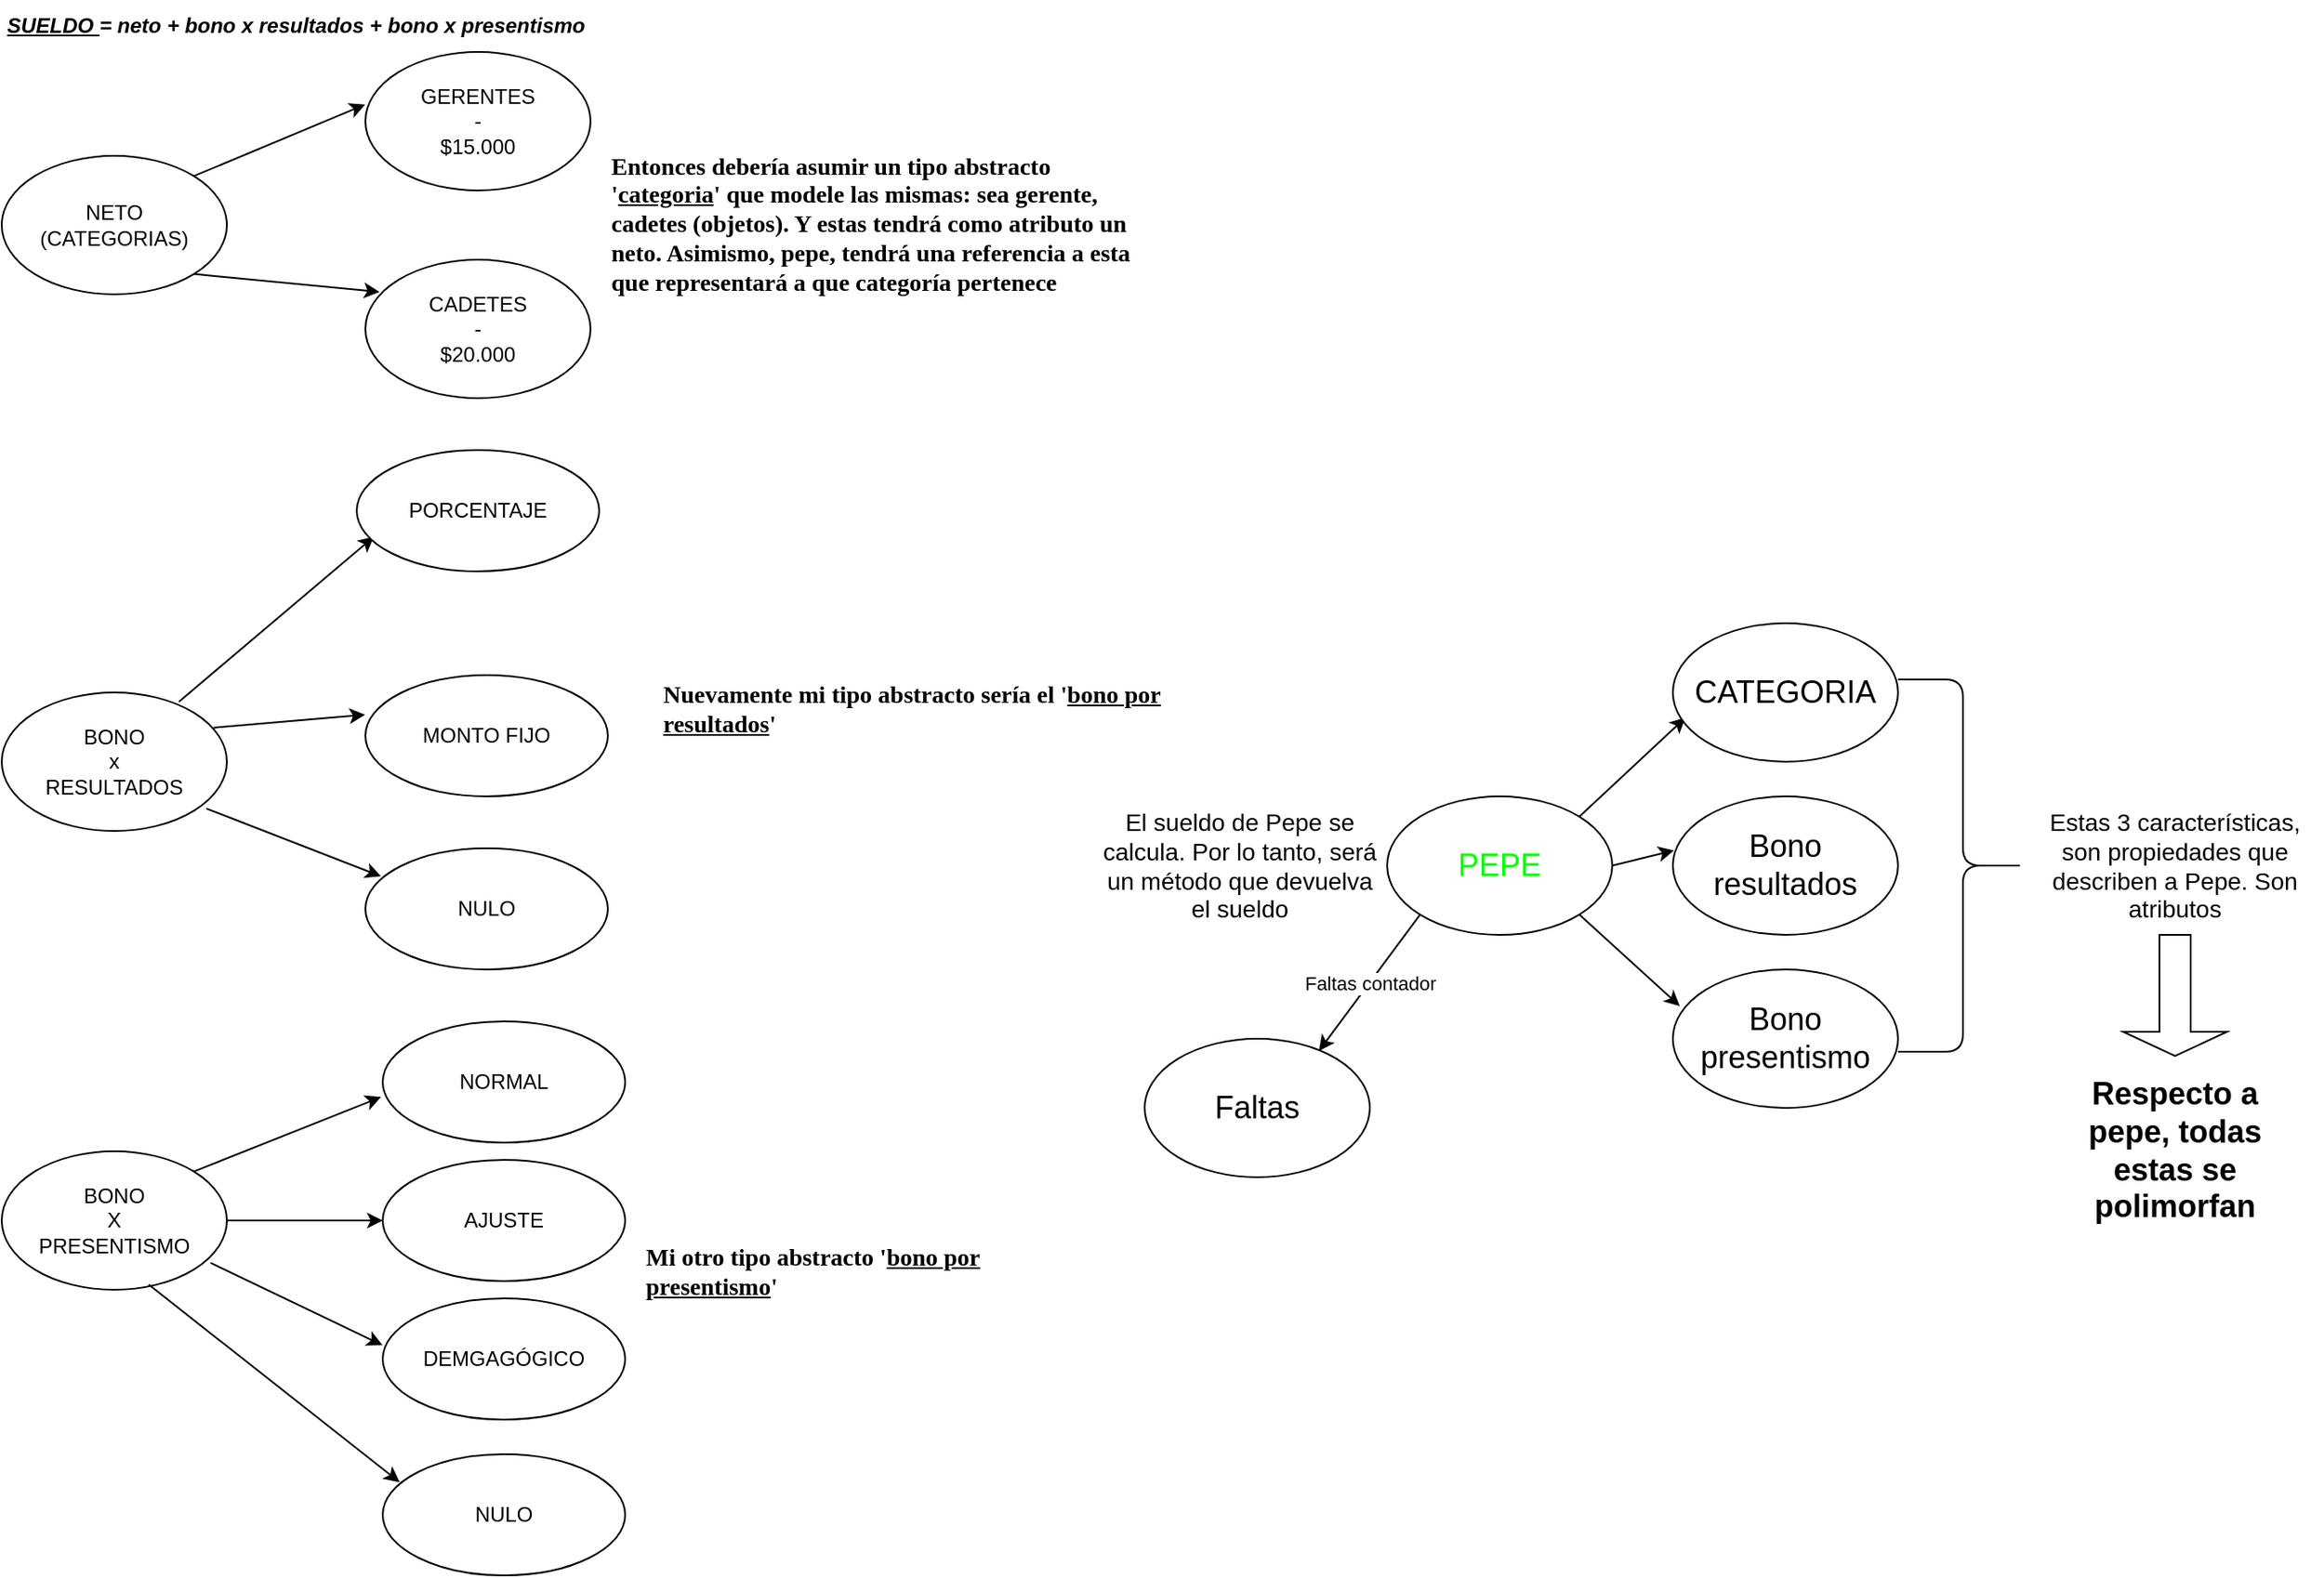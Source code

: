 <mxfile>
    <diagram id="2vCs8MfiK8aJ5e3EdZrz" name="Page-1">
        <mxGraphModel dx="956" dy="916" grid="1" gridSize="10" guides="1" tooltips="1" connect="1" arrows="1" fold="1" page="1" pageScale="1" pageWidth="850" pageHeight="1100" math="0" shadow="0">
            <root>
                <mxCell id="0"/>
                <mxCell id="1" parent="0"/>
                <mxCell id="17" value="&lt;u&gt;SUELDO &lt;/u&gt;= &lt;font style=&quot;color: light-dark(rgb(0, 0, 0), rgb(255, 51, 51));&quot;&gt;neto &lt;/font&gt;+ &lt;font style=&quot;&quot;&gt;&lt;font style=&quot;color: light-dark(rgb(0, 0, 0), rgb(0, 255, 0));&quot;&gt;bono &lt;/font&gt;&lt;font style=&quot;&quot;&gt;&lt;font style=&quot;color: light-dark(rgb(0, 0, 0), rgb(0, 255, 0));&quot;&gt;x&lt;/font&gt; &lt;/font&gt;&lt;/font&gt;&lt;font&gt;&lt;font style=&quot;color: light-dark(rgb(0, 0, 0), rgb(0, 255, 0));&quot;&gt;resultados&lt;/font&gt; &lt;/font&gt;+ &lt;font style=&quot;color: light-dark(rgb(0, 0, 0), rgb(255, 255, 0));&quot;&gt;bono x presentismo&lt;/font&gt;" style="text;align=center;html=1;verticalAlign=middle;whiteSpace=wrap;rounded=0;fontStyle=3" parent="1" vertex="1">
                    <mxGeometry x="10" y="70" width="340" height="30" as="geometry"/>
                </mxCell>
                <mxCell id="24" value="&lt;span&gt;&lt;font style=&quot;color: light-dark(rgb(0, 0, 0), rgb(255, 51, 51));&quot;&gt;NETO&lt;/font&gt;&lt;/span&gt;&lt;div style=&quot;scrollbar-color: rgb(75, 75, 75) rgb(27, 29, 30);&quot;&gt;&lt;font style=&quot;color: light-dark(rgb(0, 0, 0), rgb(255, 51, 51));&quot;&gt;(CATEGORIAS)&lt;/font&gt;&lt;/div&gt;" style="ellipse;whiteSpace=wrap;html=1;" parent="1" vertex="1">
                    <mxGeometry x="10" y="160" width="130" height="80" as="geometry"/>
                </mxCell>
                <mxCell id="26" value="GERENTES&lt;div&gt;-&lt;/div&gt;&lt;div&gt;$15.000&lt;/div&gt;" style="ellipse;whiteSpace=wrap;html=1;" parent="1" vertex="1">
                    <mxGeometry x="220" y="100" width="130" height="80" as="geometry"/>
                </mxCell>
                <mxCell id="27" value="CADETES&lt;div&gt;-&lt;/div&gt;&lt;div&gt;$20.000&lt;/div&gt;" style="ellipse;whiteSpace=wrap;html=1;" parent="1" vertex="1">
                    <mxGeometry x="220" y="220" width="130" height="80" as="geometry"/>
                </mxCell>
                <mxCell id="30" value="&lt;h4&gt;&lt;font style=&quot;font-size: 14px;&quot; face=&quot;Verdana&quot;&gt;Entonces debería asumir un tipo abstracto &#39;&lt;u&gt;categoria&lt;/u&gt;&#39; que modele las mismas: sea gerente, cadetes (objetos). Y estas tendrá como atributo un neto. Asimismo, pepe, tendrá una referencia a esta que representará a que categoría pertenece&lt;/font&gt;&lt;/h4&gt;" style="text;strokeColor=none;align=left;fillColor=none;html=1;verticalAlign=middle;whiteSpace=wrap;rounded=0;fontFamily=Verdana;fontSize=12;" parent="1" vertex="1">
                    <mxGeometry x="360" y="170" width="310" height="60" as="geometry"/>
                </mxCell>
                <mxCell id="31" value="&lt;font style=&quot;color: light-dark(rgb(0, 0, 0), rgb(0, 255, 0));&quot;&gt;BONO&lt;/font&gt;&lt;div&gt;&lt;font style=&quot;color: light-dark(rgb(0, 0, 0), rgb(0, 255, 0));&quot;&gt;x&lt;/font&gt;&lt;/div&gt;&lt;div&gt;&lt;font style=&quot;color: light-dark(rgb(0, 0, 0), rgb(0, 255, 0));&quot;&gt;RESULTADOS&lt;/font&gt;&lt;/div&gt;" style="ellipse;whiteSpace=wrap;html=1;" parent="1" vertex="1">
                    <mxGeometry x="10" y="470" width="130" height="80" as="geometry"/>
                </mxCell>
                <mxCell id="32" value="" style="edgeStyle=none;orthogonalLoop=1;jettySize=auto;html=1;entryX=0.071;entryY=0.714;entryDx=0;entryDy=0;entryPerimeter=0;exitX=0.787;exitY=0.067;exitDx=0;exitDy=0;exitPerimeter=0;" parent="1" source="31" target="34" edge="1">
                    <mxGeometry width="80" relative="1" as="geometry">
                        <mxPoint x="130" y="540" as="sourcePoint"/>
                        <mxPoint x="200" y="500" as="targetPoint"/>
                        <Array as="points"/>
                    </mxGeometry>
                </mxCell>
                <mxCell id="34" value="PORCENTAJE" style="ellipse;whiteSpace=wrap;html=1;" parent="1" vertex="1">
                    <mxGeometry x="215" y="330" width="140" height="70" as="geometry"/>
                </mxCell>
                <mxCell id="35" value="MONTO FIJO" style="ellipse;whiteSpace=wrap;html=1;" parent="1" vertex="1">
                    <mxGeometry x="220" y="460" width="140" height="70" as="geometry"/>
                </mxCell>
                <mxCell id="36" value="" style="edgeStyle=none;orthogonalLoop=1;jettySize=auto;html=1;entryX=-0.001;entryY=0.326;entryDx=0;entryDy=0;entryPerimeter=0;exitX=0.941;exitY=0.254;exitDx=0;exitDy=0;exitPerimeter=0;" parent="1" source="31" target="35" edge="1">
                    <mxGeometry width="80" relative="1" as="geometry">
                        <mxPoint x="140" y="560" as="sourcePoint"/>
                        <mxPoint x="220" y="520" as="targetPoint"/>
                        <Array as="points"/>
                    </mxGeometry>
                </mxCell>
                <mxCell id="40" value="NULO" style="ellipse;whiteSpace=wrap;html=1;" parent="1" vertex="1">
                    <mxGeometry x="220" y="560" width="140" height="70" as="geometry"/>
                </mxCell>
                <mxCell id="41" value="" style="edgeStyle=none;orthogonalLoop=1;jettySize=auto;html=1;exitX=0.909;exitY=0.838;exitDx=0;exitDy=0;exitPerimeter=0;entryX=0.064;entryY=0.231;entryDx=0;entryDy=0;entryPerimeter=0;" parent="1" source="31" target="40" edge="1">
                    <mxGeometry width="80" relative="1" as="geometry">
                        <mxPoint x="130" y="602" as="sourcePoint"/>
                        <mxPoint x="210" y="650" as="targetPoint"/>
                        <Array as="points"/>
                    </mxGeometry>
                </mxCell>
                <mxCell id="42" value="" style="edgeStyle=none;orthogonalLoop=1;jettySize=auto;html=1;entryX=-0.001;entryY=0.379;entryDx=0;entryDy=0;entryPerimeter=0;exitX=1;exitY=0;exitDx=0;exitDy=0;" parent="1" source="24" target="26" edge="1">
                    <mxGeometry width="80" relative="1" as="geometry">
                        <mxPoint x="140" y="185" as="sourcePoint"/>
                        <mxPoint x="240" y="95" as="targetPoint"/>
                        <Array as="points"/>
                    </mxGeometry>
                </mxCell>
                <mxCell id="43" value="" style="edgeStyle=none;orthogonalLoop=1;jettySize=auto;html=1;entryX=0.063;entryY=0.233;entryDx=0;entryDy=0;entryPerimeter=0;exitX=1;exitY=1;exitDx=0;exitDy=0;" parent="1" source="24" target="27" edge="1">
                    <mxGeometry width="80" relative="1" as="geometry">
                        <mxPoint x="140" y="240" as="sourcePoint"/>
                        <mxPoint x="239" y="198" as="targetPoint"/>
                        <Array as="points"/>
                    </mxGeometry>
                </mxCell>
                <mxCell id="44" value="&lt;h4&gt;&lt;span style=&quot;font-size: 14px;&quot;&gt;Nuevamente mi tipo abstracto sería el &#39;&lt;u&gt;bono por resultados&lt;/u&gt;&#39;&lt;/span&gt;&lt;/h4&gt;" style="text;strokeColor=none;align=left;fillColor=none;html=1;verticalAlign=middle;whiteSpace=wrap;rounded=0;fontFamily=Verdana;fontSize=12;" parent="1" vertex="1">
                    <mxGeometry x="390" y="450" width="310" height="60" as="geometry"/>
                </mxCell>
                <mxCell id="45" value="&lt;font style=&quot;color: light-dark(rgb(0, 255, 0), rgb(255, 255, 255)); font-size: 18px;&quot;&gt;PEPE&lt;/font&gt;" style="ellipse;whiteSpace=wrap;html=1;" parent="1" vertex="1">
                    <mxGeometry x="810" y="530" width="130" height="80" as="geometry"/>
                </mxCell>
                <mxCell id="46" value="" style="edgeStyle=none;orthogonalLoop=1;jettySize=auto;html=1;exitX=1;exitY=0;exitDx=0;exitDy=0;entryX=0.056;entryY=0.681;entryDx=0;entryDy=0;entryPerimeter=0;" parent="1" source="45" target="47" edge="1">
                    <mxGeometry width="80" relative="1" as="geometry">
                        <mxPoint x="960" y="530" as="sourcePoint"/>
                        <mxPoint x="980" y="480" as="targetPoint"/>
                        <Array as="points"/>
                    </mxGeometry>
                </mxCell>
                <mxCell id="47" value="&lt;span style=&quot;font-size: 18px;&quot;&gt;&lt;font style=&quot;color: light-dark(rgb(0, 0, 0), rgb(255, 51, 51));&quot;&gt;CATEGORIA&lt;/font&gt;&lt;/span&gt;" style="ellipse;whiteSpace=wrap;html=1;" parent="1" vertex="1">
                    <mxGeometry x="975" y="430" width="130" height="80" as="geometry"/>
                </mxCell>
                <mxCell id="48" value="&lt;font style=&quot;font-size: 14px;&quot;&gt;El sueldo de Pepe se calcula. Por lo tanto, será un método que devuelva el sueldo&lt;/font&gt;" style="text;strokeColor=none;align=center;fillColor=none;html=1;verticalAlign=middle;whiteSpace=wrap;rounded=0;" parent="1" vertex="1">
                    <mxGeometry x="640" y="555" width="170" height="30" as="geometry"/>
                </mxCell>
                <mxCell id="49" value="&lt;span style=&quot;font-size: 18px;&quot;&gt;&lt;font style=&quot;color: light-dark(rgb(0, 0, 0), rgb(0, 255, 0));&quot;&gt;Bono resultados&lt;/font&gt;&lt;/span&gt;" style="ellipse;whiteSpace=wrap;html=1;" parent="1" vertex="1">
                    <mxGeometry x="975" y="530" width="130" height="80" as="geometry"/>
                </mxCell>
                <mxCell id="50" value="&lt;span style=&quot;font-size: 18px;&quot;&gt;&lt;font style=&quot;color: light-dark(rgb(0, 0, 0), rgb(255, 255, 0));&quot;&gt;Bono presentismo&lt;/font&gt;&lt;/span&gt;" style="ellipse;whiteSpace=wrap;html=1;" parent="1" vertex="1">
                    <mxGeometry x="975" y="630" width="130" height="80" as="geometry"/>
                </mxCell>
                <mxCell id="51" value="" style="edgeStyle=none;orthogonalLoop=1;jettySize=auto;html=1;exitX=1;exitY=0.5;exitDx=0;exitDy=0;entryX=0.005;entryY=0.39;entryDx=0;entryDy=0;entryPerimeter=0;" parent="1" source="45" target="49" edge="1">
                    <mxGeometry width="80" relative="1" as="geometry">
                        <mxPoint x="940" y="578" as="sourcePoint"/>
                        <mxPoint x="1001" y="520" as="targetPoint"/>
                        <Array as="points"/>
                    </mxGeometry>
                </mxCell>
                <mxCell id="52" value="" style="edgeStyle=none;orthogonalLoop=1;jettySize=auto;html=1;exitX=1;exitY=1;exitDx=0;exitDy=0;entryX=0.031;entryY=0.265;entryDx=0;entryDy=0;entryPerimeter=0;" parent="1" source="45" target="50" edge="1">
                    <mxGeometry width="80" relative="1" as="geometry">
                        <mxPoint x="934" y="599" as="sourcePoint"/>
                        <mxPoint x="970" y="590" as="targetPoint"/>
                        <Array as="points"/>
                    </mxGeometry>
                </mxCell>
                <mxCell id="54" value="" style="shape=curlyBracket;whiteSpace=wrap;html=1;rounded=1;flipH=1;labelPosition=right;verticalLabelPosition=middle;align=left;verticalAlign=middle;size=0.5;" parent="1" vertex="1">
                    <mxGeometry x="1105" y="462.5" width="75" height="215" as="geometry"/>
                </mxCell>
                <mxCell id="57" value="&lt;font style=&quot;font-size: 14px;&quot;&gt;Estas 3 características, son propiedades que describen a Pepe. Son atributos&lt;/font&gt;" style="text;strokeColor=none;align=center;fillColor=none;html=1;verticalAlign=middle;whiteSpace=wrap;rounded=0;" parent="1" vertex="1">
                    <mxGeometry x="1180" y="555" width="170" height="30" as="geometry"/>
                </mxCell>
                <mxCell id="58" value="Faltas contador" style="edgeStyle=none;orthogonalLoop=1;jettySize=auto;html=1;entryX=0.774;entryY=0.088;entryDx=0;entryDy=0;entryPerimeter=0;exitX=0;exitY=1;exitDx=0;exitDy=0;" parent="1" source="45" target="60" edge="1">
                    <mxGeometry width="80" relative="1" as="geometry">
                        <mxPoint x="830" y="620" as="sourcePoint"/>
                        <mxPoint x="760" y="690" as="targetPoint"/>
                        <Array as="points"/>
                    </mxGeometry>
                </mxCell>
                <mxCell id="60" value="&lt;span style=&quot;font-size: 18px;&quot;&gt;Faltas&lt;/span&gt;" style="ellipse;whiteSpace=wrap;html=1;" parent="1" vertex="1">
                    <mxGeometry x="670" y="670" width="130" height="80" as="geometry"/>
                </mxCell>
                <mxCell id="61" value="&lt;font style=&quot;color: light-dark(rgb(0, 0, 0), rgb(255, 255, 0));&quot;&gt;BONO&lt;/font&gt;&lt;div&gt;&lt;font style=&quot;color: light-dark(rgb(0, 0, 0), rgb(255, 255, 0));&quot;&gt;X&lt;/font&gt;&lt;/div&gt;&lt;div&gt;&lt;font style=&quot;color: light-dark(rgb(0, 0, 0), rgb(255, 255, 0));&quot;&gt;PRESENTISMO&lt;/font&gt;&lt;/div&gt;" style="ellipse;whiteSpace=wrap;html=1;" parent="1" vertex="1">
                    <mxGeometry x="10" y="735" width="130" height="80" as="geometry"/>
                </mxCell>
                <mxCell id="62" value="" style="edgeStyle=none;orthogonalLoop=1;jettySize=auto;html=1;exitX=1;exitY=0;exitDx=0;exitDy=0;entryX=-0.007;entryY=0.624;entryDx=0;entryDy=0;entryPerimeter=0;" parent="1" source="61" target="68" edge="1">
                    <mxGeometry width="80" relative="1" as="geometry">
                        <mxPoint x="135" y="750" as="sourcePoint"/>
                        <mxPoint x="200" y="720" as="targetPoint"/>
                        <Array as="points"/>
                    </mxGeometry>
                </mxCell>
                <mxCell id="63" value="" style="edgeStyle=none;orthogonalLoop=1;jettySize=auto;html=1;exitX=0.928;exitY=0.806;exitDx=0;exitDy=0;exitPerimeter=0;entryX=-0.001;entryY=0.386;entryDx=0;entryDy=0;entryPerimeter=0;" parent="1" source="61" target="66" edge="1">
                    <mxGeometry width="80" relative="1" as="geometry">
                        <mxPoint x="160" y="775" as="sourcePoint"/>
                        <mxPoint x="230" y="775" as="targetPoint"/>
                        <Array as="points"/>
                    </mxGeometry>
                </mxCell>
                <mxCell id="64" value="" style="edgeStyle=none;orthogonalLoop=1;jettySize=auto;html=1;exitX=0.653;exitY=0.963;exitDx=0;exitDy=0;entryX=0.07;entryY=0.231;entryDx=0;entryDy=0;entryPerimeter=0;exitPerimeter=0;" parent="1" source="61" target="65" edge="1">
                    <mxGeometry width="80" relative="1" as="geometry">
                        <mxPoint x="135" y="819" as="sourcePoint"/>
                        <mxPoint x="200" y="860" as="targetPoint"/>
                        <Array as="points"/>
                    </mxGeometry>
                </mxCell>
                <mxCell id="65" value="NULO" style="ellipse;whiteSpace=wrap;html=1;" parent="1" vertex="1">
                    <mxGeometry x="230" y="910" width="140" height="70" as="geometry"/>
                </mxCell>
                <mxCell id="66" value="DEMGAGÓGICO" style="ellipse;whiteSpace=wrap;html=1;" parent="1" vertex="1">
                    <mxGeometry x="230" y="820" width="140" height="70" as="geometry"/>
                </mxCell>
                <mxCell id="67" value="AJUSTE" style="ellipse;whiteSpace=wrap;html=1;" parent="1" vertex="1">
                    <mxGeometry x="230" y="740" width="140" height="70" as="geometry"/>
                </mxCell>
                <mxCell id="68" value="NORMAL" style="ellipse;whiteSpace=wrap;html=1;" parent="1" vertex="1">
                    <mxGeometry x="230" y="660" width="140" height="70" as="geometry"/>
                </mxCell>
                <mxCell id="69" value="" style="edgeStyle=none;orthogonalLoop=1;jettySize=auto;html=1;exitX=1;exitY=0.5;exitDx=0;exitDy=0;entryX=0;entryY=0.5;entryDx=0;entryDy=0;" parent="1" source="61" target="67" edge="1">
                    <mxGeometry width="80" relative="1" as="geometry">
                        <mxPoint x="151" y="787" as="sourcePoint"/>
                        <mxPoint x="230" y="760" as="targetPoint"/>
                        <Array as="points"/>
                    </mxGeometry>
                </mxCell>
                <mxCell id="70" value="&lt;h4&gt;&lt;span style=&quot;font-size: 14px;&quot;&gt;Mi otro tipo abstracto &#39;&lt;u&gt;bono por presentismo&lt;/u&gt;&#39;&lt;/span&gt;&lt;/h4&gt;" style="text;strokeColor=none;align=left;fillColor=none;html=1;verticalAlign=middle;whiteSpace=wrap;rounded=0;fontFamily=Verdana;fontSize=12;" parent="1" vertex="1">
                    <mxGeometry x="380" y="780" width="260" height="50" as="geometry"/>
                </mxCell>
                <mxCell id="73" value="" style="shape=singleArrow;direction=south;whiteSpace=wrap;html=1;" vertex="1" parent="1">
                    <mxGeometry x="1235" y="610" width="60" height="70" as="geometry"/>
                </mxCell>
                <mxCell id="75" value="&lt;font style=&quot;font-size: 18px;&quot;&gt;&lt;b&gt;Respecto a pepe, todas estas se polimorfan&lt;/b&gt;&lt;/font&gt;" style="text;strokeColor=none;align=center;fillColor=none;html=1;verticalAlign=middle;whiteSpace=wrap;rounded=0;" vertex="1" parent="1">
                    <mxGeometry x="1195" y="720" width="140" height="30" as="geometry"/>
                </mxCell>
            </root>
        </mxGraphModel>
    </diagram>
</mxfile>